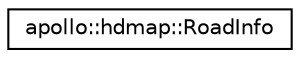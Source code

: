 digraph "Graphical Class Hierarchy"
{
  edge [fontname="Helvetica",fontsize="10",labelfontname="Helvetica",labelfontsize="10"];
  node [fontname="Helvetica",fontsize="10",shape=record];
  rankdir="LR";
  Node1 [label="apollo::hdmap::RoadInfo",height=0.2,width=0.4,color="black", fillcolor="white", style="filled",URL="$classapollo_1_1hdmap_1_1RoadInfo.html"];
}
